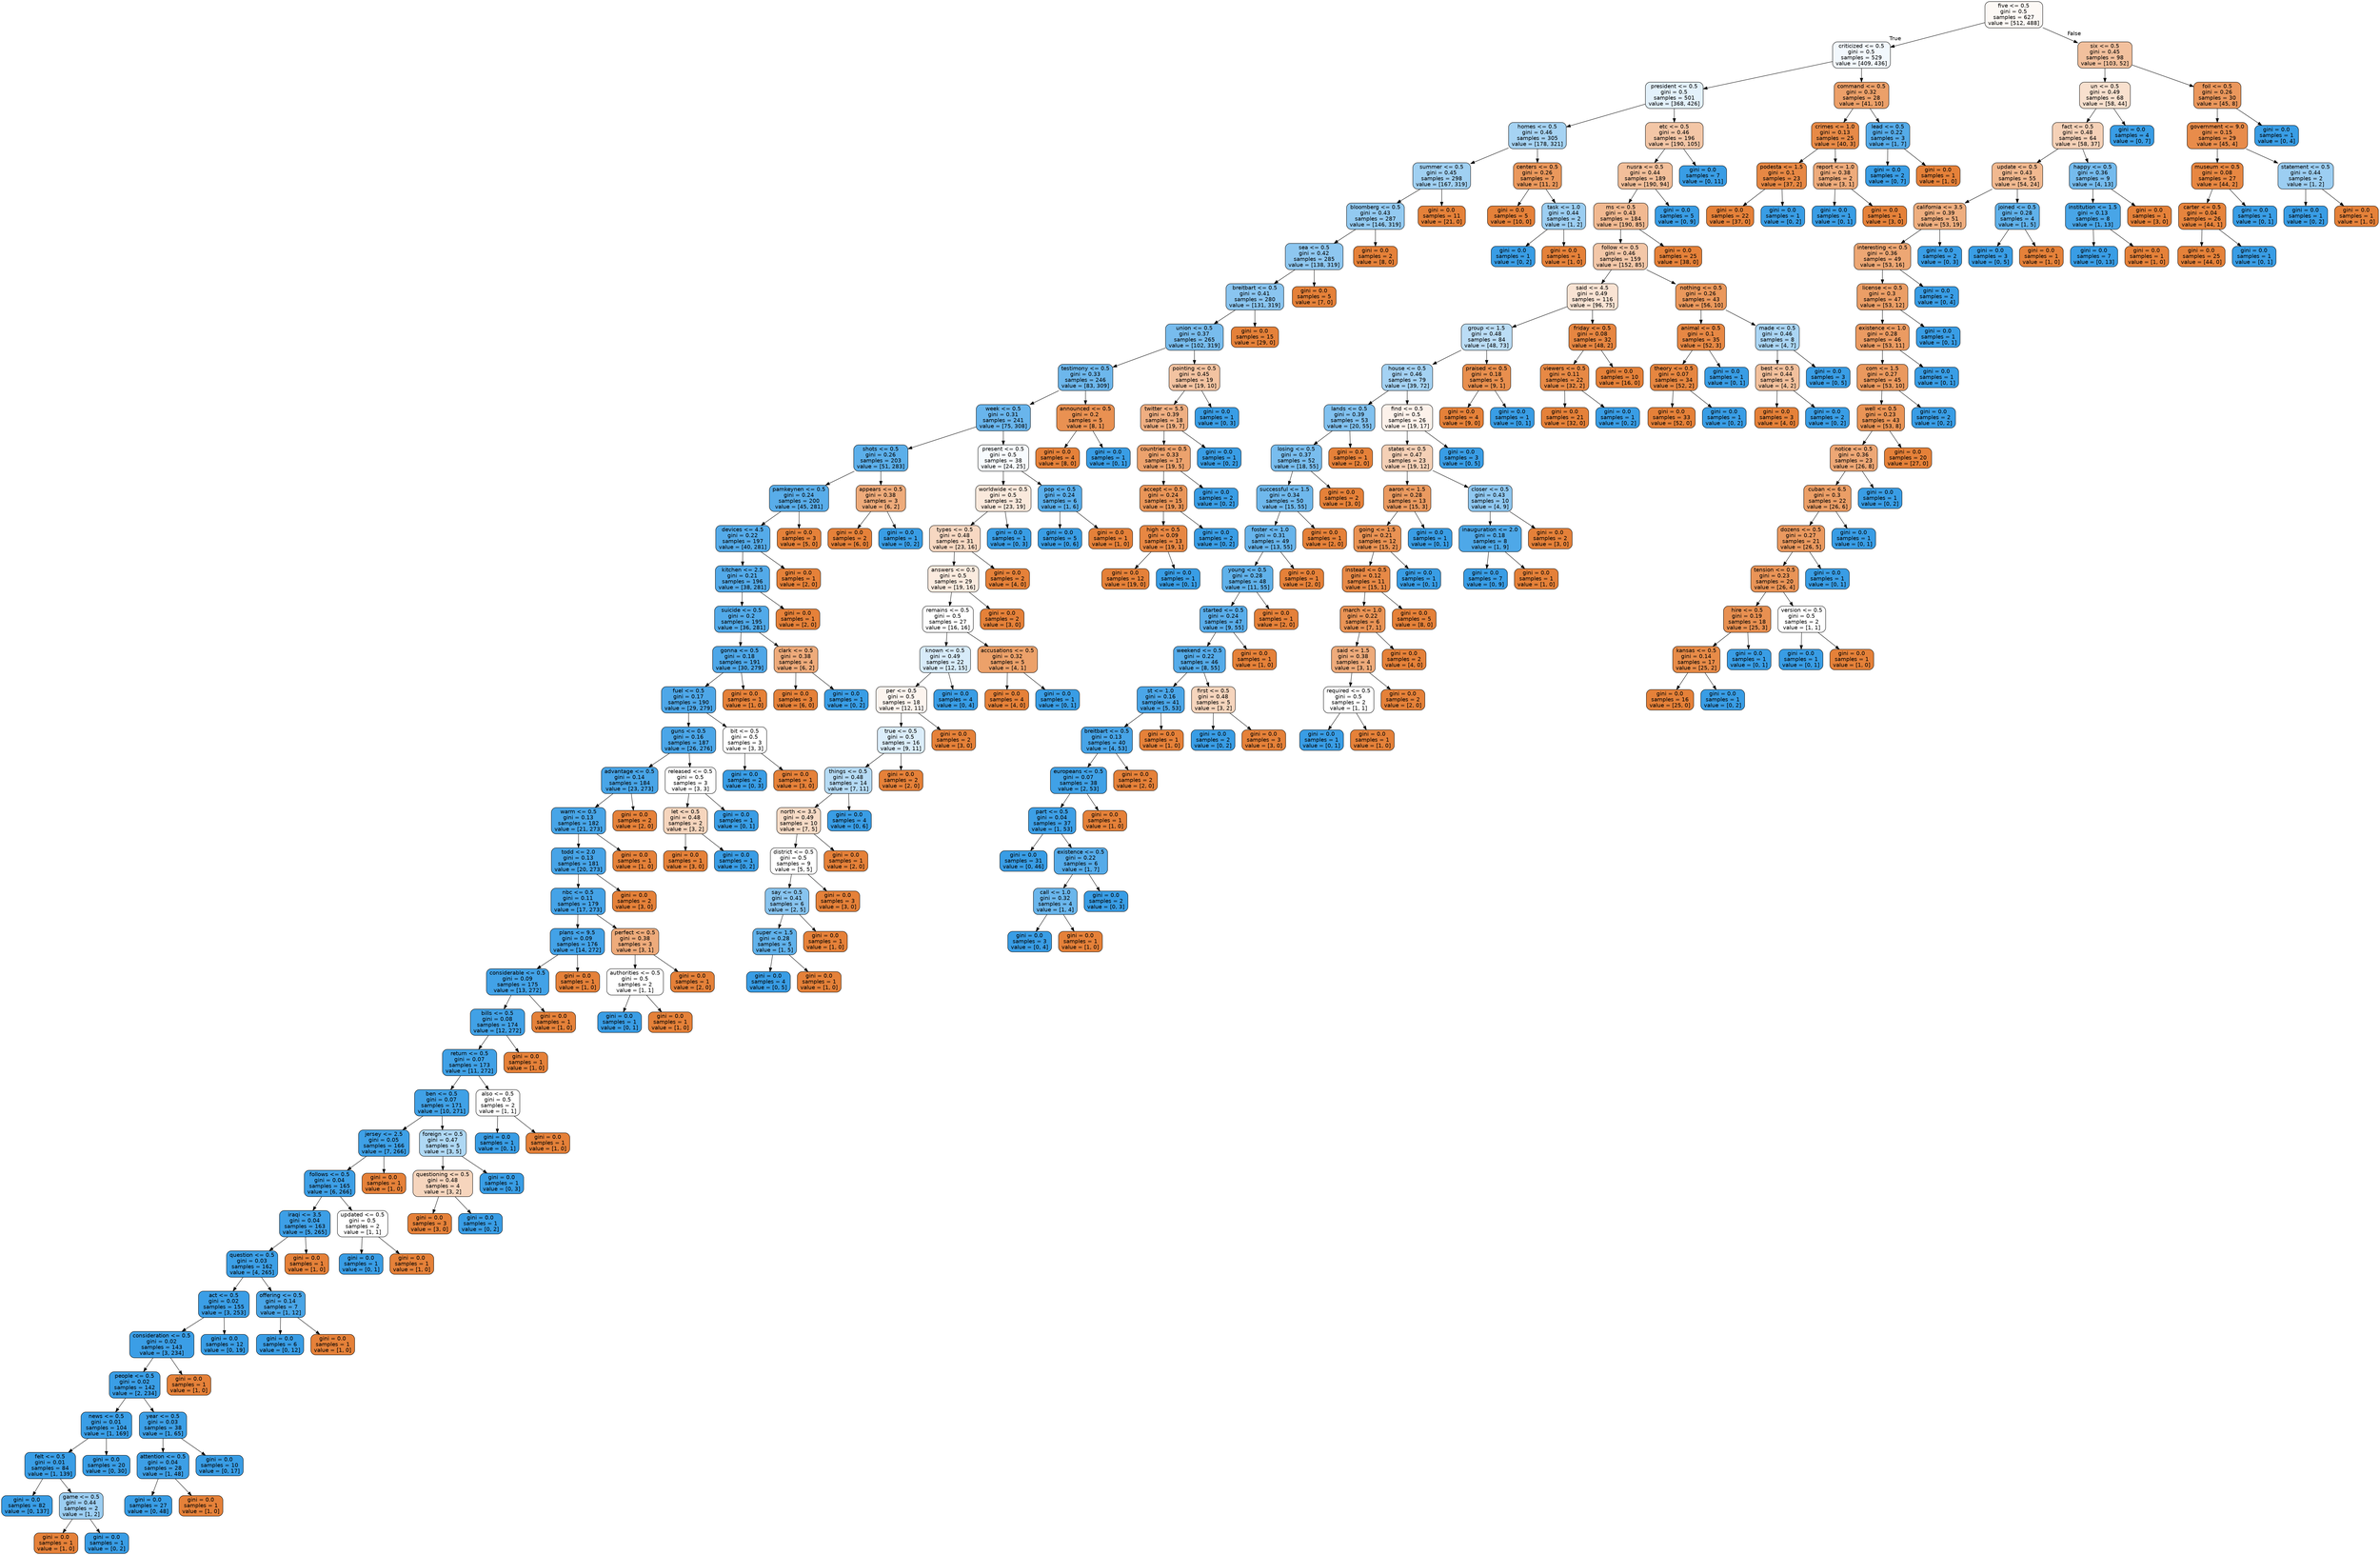 digraph Tree {
node [shape=box, style="filled, rounded", color="black", fontname=helvetica] ;
edge [fontname=helvetica] ;
0 [label="five <= 0.5\ngini = 0.5\nsamples = 627\nvalue = [512, 488]", fillcolor="#e581390c"] ;
1 [label="criticized <= 0.5\ngini = 0.5\nsamples = 529\nvalue = [409, 436]", fillcolor="#399de510"] ;
0 -> 1 [labeldistance=2.5, labelangle=45, headlabel="True"] ;
2 [label="president <= 0.5\ngini = 0.5\nsamples = 501\nvalue = [368, 426]", fillcolor="#399de523"] ;
1 -> 2 ;
3 [label="homes <= 0.5\ngini = 0.46\nsamples = 305\nvalue = [178, 321]", fillcolor="#399de572"] ;
2 -> 3 ;
4 [label="summer <= 0.5\ngini = 0.45\nsamples = 298\nvalue = [167, 319]", fillcolor="#399de57a"] ;
3 -> 4 ;
5 [label="bloomberg <= 0.5\ngini = 0.43\nsamples = 287\nvalue = [146, 319]", fillcolor="#399de58a"] ;
4 -> 5 ;
6 [label="sea <= 0.5\ngini = 0.42\nsamples = 285\nvalue = [138, 319]", fillcolor="#399de591"] ;
5 -> 6 ;
7 [label="breitbart <= 0.5\ngini = 0.41\nsamples = 280\nvalue = [131, 319]", fillcolor="#399de596"] ;
6 -> 7 ;
8 [label="union <= 0.5\ngini = 0.37\nsamples = 265\nvalue = [102, 319]", fillcolor="#399de5ad"] ;
7 -> 8 ;
9 [label="testimony <= 0.5\ngini = 0.33\nsamples = 246\nvalue = [83, 309]", fillcolor="#399de5bb"] ;
8 -> 9 ;
10 [label="week <= 0.5\ngini = 0.31\nsamples = 241\nvalue = [75, 308]", fillcolor="#399de5c1"] ;
9 -> 10 ;
11 [label="shots <= 0.5\ngini = 0.26\nsamples = 203\nvalue = [51, 283]", fillcolor="#399de5d1"] ;
10 -> 11 ;
12 [label="pamkeynen <= 0.5\ngini = 0.24\nsamples = 200\nvalue = [45, 281]", fillcolor="#399de5d6"] ;
11 -> 12 ;
13 [label="devices <= 4.5\ngini = 0.22\nsamples = 197\nvalue = [40, 281]", fillcolor="#399de5db"] ;
12 -> 13 ;
14 [label="kitchen <= 2.5\ngini = 0.21\nsamples = 196\nvalue = [38, 281]", fillcolor="#399de5dd"] ;
13 -> 14 ;
15 [label="suicide <= 0.5\ngini = 0.2\nsamples = 195\nvalue = [36, 281]", fillcolor="#399de5de"] ;
14 -> 15 ;
16 [label="gonna <= 0.5\ngini = 0.18\nsamples = 191\nvalue = [30, 279]", fillcolor="#399de5e4"] ;
15 -> 16 ;
17 [label="fuel <= 0.5\ngini = 0.17\nsamples = 190\nvalue = [29, 279]", fillcolor="#399de5e4"] ;
16 -> 17 ;
18 [label="guns <= 0.5\ngini = 0.16\nsamples = 187\nvalue = [26, 276]", fillcolor="#399de5e7"] ;
17 -> 18 ;
19 [label="advantage <= 0.5\ngini = 0.14\nsamples = 184\nvalue = [23, 273]", fillcolor="#399de5ea"] ;
18 -> 19 ;
20 [label="warm <= 0.5\ngini = 0.13\nsamples = 182\nvalue = [21, 273]", fillcolor="#399de5eb"] ;
19 -> 20 ;
21 [label="todd <= 2.0\ngini = 0.13\nsamples = 181\nvalue = [20, 273]", fillcolor="#399de5ec"] ;
20 -> 21 ;
22 [label="nbc <= 0.5\ngini = 0.11\nsamples = 179\nvalue = [17, 273]", fillcolor="#399de5ef"] ;
21 -> 22 ;
23 [label="plans <= 9.5\ngini = 0.09\nsamples = 176\nvalue = [14, 272]", fillcolor="#399de5f2"] ;
22 -> 23 ;
24 [label="considerable <= 0.5\ngini = 0.09\nsamples = 175\nvalue = [13, 272]", fillcolor="#399de5f3"] ;
23 -> 24 ;
25 [label="bills <= 0.5\ngini = 0.08\nsamples = 174\nvalue = [12, 272]", fillcolor="#399de5f4"] ;
24 -> 25 ;
26 [label="return <= 0.5\ngini = 0.07\nsamples = 173\nvalue = [11, 272]", fillcolor="#399de5f5"] ;
25 -> 26 ;
27 [label="ben <= 0.5\ngini = 0.07\nsamples = 171\nvalue = [10, 271]", fillcolor="#399de5f6"] ;
26 -> 27 ;
28 [label="jersey <= 2.5\ngini = 0.05\nsamples = 166\nvalue = [7, 266]", fillcolor="#399de5f8"] ;
27 -> 28 ;
29 [label="follows <= 0.5\ngini = 0.04\nsamples = 165\nvalue = [6, 266]", fillcolor="#399de5f9"] ;
28 -> 29 ;
30 [label="iraqi <= 3.5\ngini = 0.04\nsamples = 163\nvalue = [5, 265]", fillcolor="#399de5fa"] ;
29 -> 30 ;
31 [label="question <= 0.5\ngini = 0.03\nsamples = 162\nvalue = [4, 265]", fillcolor="#399de5fb"] ;
30 -> 31 ;
32 [label="act <= 0.5\ngini = 0.02\nsamples = 155\nvalue = [3, 253]", fillcolor="#399de5fc"] ;
31 -> 32 ;
33 [label="consideration <= 0.5\ngini = 0.02\nsamples = 143\nvalue = [3, 234]", fillcolor="#399de5fc"] ;
32 -> 33 ;
34 [label="people <= 0.5\ngini = 0.02\nsamples = 142\nvalue = [2, 234]", fillcolor="#399de5fd"] ;
33 -> 34 ;
35 [label="news <= 0.5\ngini = 0.01\nsamples = 104\nvalue = [1, 169]", fillcolor="#399de5fd"] ;
34 -> 35 ;
36 [label="felt <= 0.5\ngini = 0.01\nsamples = 84\nvalue = [1, 139]", fillcolor="#399de5fd"] ;
35 -> 36 ;
37 [label="gini = 0.0\nsamples = 82\nvalue = [0, 137]", fillcolor="#399de5ff"] ;
36 -> 37 ;
38 [label="game <= 0.5\ngini = 0.44\nsamples = 2\nvalue = [1, 2]", fillcolor="#399de57f"] ;
36 -> 38 ;
39 [label="gini = 0.0\nsamples = 1\nvalue = [1, 0]", fillcolor="#e58139ff"] ;
38 -> 39 ;
40 [label="gini = 0.0\nsamples = 1\nvalue = [0, 2]", fillcolor="#399de5ff"] ;
38 -> 40 ;
41 [label="gini = 0.0\nsamples = 20\nvalue = [0, 30]", fillcolor="#399de5ff"] ;
35 -> 41 ;
42 [label="year <= 0.5\ngini = 0.03\nsamples = 38\nvalue = [1, 65]", fillcolor="#399de5fb"] ;
34 -> 42 ;
43 [label="attention <= 0.5\ngini = 0.04\nsamples = 28\nvalue = [1, 48]", fillcolor="#399de5fa"] ;
42 -> 43 ;
44 [label="gini = 0.0\nsamples = 27\nvalue = [0, 48]", fillcolor="#399de5ff"] ;
43 -> 44 ;
45 [label="gini = 0.0\nsamples = 1\nvalue = [1, 0]", fillcolor="#e58139ff"] ;
43 -> 45 ;
46 [label="gini = 0.0\nsamples = 10\nvalue = [0, 17]", fillcolor="#399de5ff"] ;
42 -> 46 ;
47 [label="gini = 0.0\nsamples = 1\nvalue = [1, 0]", fillcolor="#e58139ff"] ;
33 -> 47 ;
48 [label="gini = 0.0\nsamples = 12\nvalue = [0, 19]", fillcolor="#399de5ff"] ;
32 -> 48 ;
49 [label="offering <= 0.5\ngini = 0.14\nsamples = 7\nvalue = [1, 12]", fillcolor="#399de5ea"] ;
31 -> 49 ;
50 [label="gini = 0.0\nsamples = 6\nvalue = [0, 12]", fillcolor="#399de5ff"] ;
49 -> 50 ;
51 [label="gini = 0.0\nsamples = 1\nvalue = [1, 0]", fillcolor="#e58139ff"] ;
49 -> 51 ;
52 [label="gini = 0.0\nsamples = 1\nvalue = [1, 0]", fillcolor="#e58139ff"] ;
30 -> 52 ;
53 [label="updated <= 0.5\ngini = 0.5\nsamples = 2\nvalue = [1, 1]", fillcolor="#e5813900"] ;
29 -> 53 ;
54 [label="gini = 0.0\nsamples = 1\nvalue = [0, 1]", fillcolor="#399de5ff"] ;
53 -> 54 ;
55 [label="gini = 0.0\nsamples = 1\nvalue = [1, 0]", fillcolor="#e58139ff"] ;
53 -> 55 ;
56 [label="gini = 0.0\nsamples = 1\nvalue = [1, 0]", fillcolor="#e58139ff"] ;
28 -> 56 ;
57 [label="foreign <= 0.5\ngini = 0.47\nsamples = 5\nvalue = [3, 5]", fillcolor="#399de566"] ;
27 -> 57 ;
58 [label="questioning <= 0.5\ngini = 0.48\nsamples = 4\nvalue = [3, 2]", fillcolor="#e5813955"] ;
57 -> 58 ;
59 [label="gini = 0.0\nsamples = 3\nvalue = [3, 0]", fillcolor="#e58139ff"] ;
58 -> 59 ;
60 [label="gini = 0.0\nsamples = 1\nvalue = [0, 2]", fillcolor="#399de5ff"] ;
58 -> 60 ;
61 [label="gini = 0.0\nsamples = 1\nvalue = [0, 3]", fillcolor="#399de5ff"] ;
57 -> 61 ;
62 [label="also <= 0.5\ngini = 0.5\nsamples = 2\nvalue = [1, 1]", fillcolor="#e5813900"] ;
26 -> 62 ;
63 [label="gini = 0.0\nsamples = 1\nvalue = [0, 1]", fillcolor="#399de5ff"] ;
62 -> 63 ;
64 [label="gini = 0.0\nsamples = 1\nvalue = [1, 0]", fillcolor="#e58139ff"] ;
62 -> 64 ;
65 [label="gini = 0.0\nsamples = 1\nvalue = [1, 0]", fillcolor="#e58139ff"] ;
25 -> 65 ;
66 [label="gini = 0.0\nsamples = 1\nvalue = [1, 0]", fillcolor="#e58139ff"] ;
24 -> 66 ;
67 [label="gini = 0.0\nsamples = 1\nvalue = [1, 0]", fillcolor="#e58139ff"] ;
23 -> 67 ;
68 [label="perfect <= 0.5\ngini = 0.38\nsamples = 3\nvalue = [3, 1]", fillcolor="#e58139aa"] ;
22 -> 68 ;
69 [label="authorities <= 0.5\ngini = 0.5\nsamples = 2\nvalue = [1, 1]", fillcolor="#e5813900"] ;
68 -> 69 ;
70 [label="gini = 0.0\nsamples = 1\nvalue = [0, 1]", fillcolor="#399de5ff"] ;
69 -> 70 ;
71 [label="gini = 0.0\nsamples = 1\nvalue = [1, 0]", fillcolor="#e58139ff"] ;
69 -> 71 ;
72 [label="gini = 0.0\nsamples = 1\nvalue = [2, 0]", fillcolor="#e58139ff"] ;
68 -> 72 ;
73 [label="gini = 0.0\nsamples = 2\nvalue = [3, 0]", fillcolor="#e58139ff"] ;
21 -> 73 ;
74 [label="gini = 0.0\nsamples = 1\nvalue = [1, 0]", fillcolor="#e58139ff"] ;
20 -> 74 ;
75 [label="gini = 0.0\nsamples = 2\nvalue = [2, 0]", fillcolor="#e58139ff"] ;
19 -> 75 ;
76 [label="released <= 0.5\ngini = 0.5\nsamples = 3\nvalue = [3, 3]", fillcolor="#e5813900"] ;
18 -> 76 ;
77 [label="let <= 0.5\ngini = 0.48\nsamples = 2\nvalue = [3, 2]", fillcolor="#e5813955"] ;
76 -> 77 ;
78 [label="gini = 0.0\nsamples = 1\nvalue = [3, 0]", fillcolor="#e58139ff"] ;
77 -> 78 ;
79 [label="gini = 0.0\nsamples = 1\nvalue = [0, 2]", fillcolor="#399de5ff"] ;
77 -> 79 ;
80 [label="gini = 0.0\nsamples = 1\nvalue = [0, 1]", fillcolor="#399de5ff"] ;
76 -> 80 ;
81 [label="bit <= 0.5\ngini = 0.5\nsamples = 3\nvalue = [3, 3]", fillcolor="#e5813900"] ;
17 -> 81 ;
82 [label="gini = 0.0\nsamples = 2\nvalue = [0, 3]", fillcolor="#399de5ff"] ;
81 -> 82 ;
83 [label="gini = 0.0\nsamples = 1\nvalue = [3, 0]", fillcolor="#e58139ff"] ;
81 -> 83 ;
84 [label="gini = 0.0\nsamples = 1\nvalue = [1, 0]", fillcolor="#e58139ff"] ;
16 -> 84 ;
85 [label="clark <= 0.5\ngini = 0.38\nsamples = 4\nvalue = [6, 2]", fillcolor="#e58139aa"] ;
15 -> 85 ;
86 [label="gini = 0.0\nsamples = 3\nvalue = [6, 0]", fillcolor="#e58139ff"] ;
85 -> 86 ;
87 [label="gini = 0.0\nsamples = 1\nvalue = [0, 2]", fillcolor="#399de5ff"] ;
85 -> 87 ;
88 [label="gini = 0.0\nsamples = 1\nvalue = [2, 0]", fillcolor="#e58139ff"] ;
14 -> 88 ;
89 [label="gini = 0.0\nsamples = 1\nvalue = [2, 0]", fillcolor="#e58139ff"] ;
13 -> 89 ;
90 [label="gini = 0.0\nsamples = 3\nvalue = [5, 0]", fillcolor="#e58139ff"] ;
12 -> 90 ;
91 [label="appears <= 0.5\ngini = 0.38\nsamples = 3\nvalue = [6, 2]", fillcolor="#e58139aa"] ;
11 -> 91 ;
92 [label="gini = 0.0\nsamples = 2\nvalue = [6, 0]", fillcolor="#e58139ff"] ;
91 -> 92 ;
93 [label="gini = 0.0\nsamples = 1\nvalue = [0, 2]", fillcolor="#399de5ff"] ;
91 -> 93 ;
94 [label="present <= 0.5\ngini = 0.5\nsamples = 38\nvalue = [24, 25]", fillcolor="#399de50a"] ;
10 -> 94 ;
95 [label="worldwide <= 0.5\ngini = 0.5\nsamples = 32\nvalue = [23, 19]", fillcolor="#e581392c"] ;
94 -> 95 ;
96 [label="types <= 0.5\ngini = 0.48\nsamples = 31\nvalue = [23, 16]", fillcolor="#e581394e"] ;
95 -> 96 ;
97 [label="answers <= 0.5\ngini = 0.5\nsamples = 29\nvalue = [19, 16]", fillcolor="#e5813928"] ;
96 -> 97 ;
98 [label="remains <= 0.5\ngini = 0.5\nsamples = 27\nvalue = [16, 16]", fillcolor="#e5813900"] ;
97 -> 98 ;
99 [label="known <= 0.5\ngini = 0.49\nsamples = 22\nvalue = [12, 15]", fillcolor="#399de533"] ;
98 -> 99 ;
100 [label="per <= 0.5\ngini = 0.5\nsamples = 18\nvalue = [12, 11]", fillcolor="#e5813915"] ;
99 -> 100 ;
101 [label="true <= 0.5\ngini = 0.5\nsamples = 16\nvalue = [9, 11]", fillcolor="#399de52e"] ;
100 -> 101 ;
102 [label="things <= 0.5\ngini = 0.48\nsamples = 14\nvalue = [7, 11]", fillcolor="#399de55d"] ;
101 -> 102 ;
103 [label="north <= 3.5\ngini = 0.49\nsamples = 10\nvalue = [7, 5]", fillcolor="#e5813949"] ;
102 -> 103 ;
104 [label="district <= 0.5\ngini = 0.5\nsamples = 9\nvalue = [5, 5]", fillcolor="#e5813900"] ;
103 -> 104 ;
105 [label="say <= 0.5\ngini = 0.41\nsamples = 6\nvalue = [2, 5]", fillcolor="#399de599"] ;
104 -> 105 ;
106 [label="super <= 1.5\ngini = 0.28\nsamples = 5\nvalue = [1, 5]", fillcolor="#399de5cc"] ;
105 -> 106 ;
107 [label="gini = 0.0\nsamples = 4\nvalue = [0, 5]", fillcolor="#399de5ff"] ;
106 -> 107 ;
108 [label="gini = 0.0\nsamples = 1\nvalue = [1, 0]", fillcolor="#e58139ff"] ;
106 -> 108 ;
109 [label="gini = 0.0\nsamples = 1\nvalue = [1, 0]", fillcolor="#e58139ff"] ;
105 -> 109 ;
110 [label="gini = 0.0\nsamples = 3\nvalue = [3, 0]", fillcolor="#e58139ff"] ;
104 -> 110 ;
111 [label="gini = 0.0\nsamples = 1\nvalue = [2, 0]", fillcolor="#e58139ff"] ;
103 -> 111 ;
112 [label="gini = 0.0\nsamples = 4\nvalue = [0, 6]", fillcolor="#399de5ff"] ;
102 -> 112 ;
113 [label="gini = 0.0\nsamples = 2\nvalue = [2, 0]", fillcolor="#e58139ff"] ;
101 -> 113 ;
114 [label="gini = 0.0\nsamples = 2\nvalue = [3, 0]", fillcolor="#e58139ff"] ;
100 -> 114 ;
115 [label="gini = 0.0\nsamples = 4\nvalue = [0, 4]", fillcolor="#399de5ff"] ;
99 -> 115 ;
116 [label="accusations <= 0.5\ngini = 0.32\nsamples = 5\nvalue = [4, 1]", fillcolor="#e58139bf"] ;
98 -> 116 ;
117 [label="gini = 0.0\nsamples = 4\nvalue = [4, 0]", fillcolor="#e58139ff"] ;
116 -> 117 ;
118 [label="gini = 0.0\nsamples = 1\nvalue = [0, 1]", fillcolor="#399de5ff"] ;
116 -> 118 ;
119 [label="gini = 0.0\nsamples = 2\nvalue = [3, 0]", fillcolor="#e58139ff"] ;
97 -> 119 ;
120 [label="gini = 0.0\nsamples = 2\nvalue = [4, 0]", fillcolor="#e58139ff"] ;
96 -> 120 ;
121 [label="gini = 0.0\nsamples = 1\nvalue = [0, 3]", fillcolor="#399de5ff"] ;
95 -> 121 ;
122 [label="pop <= 0.5\ngini = 0.24\nsamples = 6\nvalue = [1, 6]", fillcolor="#399de5d4"] ;
94 -> 122 ;
123 [label="gini = 0.0\nsamples = 5\nvalue = [0, 6]", fillcolor="#399de5ff"] ;
122 -> 123 ;
124 [label="gini = 0.0\nsamples = 1\nvalue = [1, 0]", fillcolor="#e58139ff"] ;
122 -> 124 ;
125 [label="announced <= 0.5\ngini = 0.2\nsamples = 5\nvalue = [8, 1]", fillcolor="#e58139df"] ;
9 -> 125 ;
126 [label="gini = 0.0\nsamples = 4\nvalue = [8, 0]", fillcolor="#e58139ff"] ;
125 -> 126 ;
127 [label="gini = 0.0\nsamples = 1\nvalue = [0, 1]", fillcolor="#399de5ff"] ;
125 -> 127 ;
128 [label="pointing <= 0.5\ngini = 0.45\nsamples = 19\nvalue = [19, 10]", fillcolor="#e5813979"] ;
8 -> 128 ;
129 [label="twitter <= 5.5\ngini = 0.39\nsamples = 18\nvalue = [19, 7]", fillcolor="#e58139a1"] ;
128 -> 129 ;
130 [label="countries <= 0.5\ngini = 0.33\nsamples = 17\nvalue = [19, 5]", fillcolor="#e58139bc"] ;
129 -> 130 ;
131 [label="accept <= 0.5\ngini = 0.24\nsamples = 15\nvalue = [19, 3]", fillcolor="#e58139d7"] ;
130 -> 131 ;
132 [label="high <= 0.5\ngini = 0.09\nsamples = 13\nvalue = [19, 1]", fillcolor="#e58139f2"] ;
131 -> 132 ;
133 [label="gini = 0.0\nsamples = 12\nvalue = [19, 0]", fillcolor="#e58139ff"] ;
132 -> 133 ;
134 [label="gini = 0.0\nsamples = 1\nvalue = [0, 1]", fillcolor="#399de5ff"] ;
132 -> 134 ;
135 [label="gini = 0.0\nsamples = 2\nvalue = [0, 2]", fillcolor="#399de5ff"] ;
131 -> 135 ;
136 [label="gini = 0.0\nsamples = 2\nvalue = [0, 2]", fillcolor="#399de5ff"] ;
130 -> 136 ;
137 [label="gini = 0.0\nsamples = 1\nvalue = [0, 2]", fillcolor="#399de5ff"] ;
129 -> 137 ;
138 [label="gini = 0.0\nsamples = 1\nvalue = [0, 3]", fillcolor="#399de5ff"] ;
128 -> 138 ;
139 [label="gini = 0.0\nsamples = 15\nvalue = [29, 0]", fillcolor="#e58139ff"] ;
7 -> 139 ;
140 [label="gini = 0.0\nsamples = 5\nvalue = [7, 0]", fillcolor="#e58139ff"] ;
6 -> 140 ;
141 [label="gini = 0.0\nsamples = 2\nvalue = [8, 0]", fillcolor="#e58139ff"] ;
5 -> 141 ;
142 [label="gini = 0.0\nsamples = 11\nvalue = [21, 0]", fillcolor="#e58139ff"] ;
4 -> 142 ;
143 [label="centers <= 0.5\ngini = 0.26\nsamples = 7\nvalue = [11, 2]", fillcolor="#e58139d1"] ;
3 -> 143 ;
144 [label="gini = 0.0\nsamples = 5\nvalue = [10, 0]", fillcolor="#e58139ff"] ;
143 -> 144 ;
145 [label="task <= 1.0\ngini = 0.44\nsamples = 2\nvalue = [1, 2]", fillcolor="#399de57f"] ;
143 -> 145 ;
146 [label="gini = 0.0\nsamples = 1\nvalue = [0, 2]", fillcolor="#399de5ff"] ;
145 -> 146 ;
147 [label="gini = 0.0\nsamples = 1\nvalue = [1, 0]", fillcolor="#e58139ff"] ;
145 -> 147 ;
148 [label="etc <= 0.5\ngini = 0.46\nsamples = 196\nvalue = [190, 105]", fillcolor="#e5813972"] ;
2 -> 148 ;
149 [label="nusra <= 0.5\ngini = 0.44\nsamples = 189\nvalue = [190, 94]", fillcolor="#e5813981"] ;
148 -> 149 ;
150 [label="ms <= 0.5\ngini = 0.43\nsamples = 184\nvalue = [190, 85]", fillcolor="#e581398d"] ;
149 -> 150 ;
151 [label="follow <= 0.5\ngini = 0.46\nsamples = 159\nvalue = [152, 85]", fillcolor="#e5813970"] ;
150 -> 151 ;
152 [label="said <= 4.5\ngini = 0.49\nsamples = 116\nvalue = [96, 75]", fillcolor="#e5813938"] ;
151 -> 152 ;
153 [label="group <= 1.5\ngini = 0.48\nsamples = 84\nvalue = [48, 73]", fillcolor="#399de557"] ;
152 -> 153 ;
154 [label="house <= 0.5\ngini = 0.46\nsamples = 79\nvalue = [39, 72]", fillcolor="#399de575"] ;
153 -> 154 ;
155 [label="lands <= 0.5\ngini = 0.39\nsamples = 53\nvalue = [20, 55]", fillcolor="#399de5a2"] ;
154 -> 155 ;
156 [label="losing <= 0.5\ngini = 0.37\nsamples = 52\nvalue = [18, 55]", fillcolor="#399de5ac"] ;
155 -> 156 ;
157 [label="successful <= 1.5\ngini = 0.34\nsamples = 50\nvalue = [15, 55]", fillcolor="#399de5b9"] ;
156 -> 157 ;
158 [label="foster <= 1.0\ngini = 0.31\nsamples = 49\nvalue = [13, 55]", fillcolor="#399de5c3"] ;
157 -> 158 ;
159 [label="young <= 0.5\ngini = 0.28\nsamples = 48\nvalue = [11, 55]", fillcolor="#399de5cc"] ;
158 -> 159 ;
160 [label="started <= 0.5\ngini = 0.24\nsamples = 47\nvalue = [9, 55]", fillcolor="#399de5d5"] ;
159 -> 160 ;
161 [label="weekend <= 0.5\ngini = 0.22\nsamples = 46\nvalue = [8, 55]", fillcolor="#399de5da"] ;
160 -> 161 ;
162 [label="st <= 1.0\ngini = 0.16\nsamples = 41\nvalue = [5, 53]", fillcolor="#399de5e7"] ;
161 -> 162 ;
163 [label="breitbart <= 0.5\ngini = 0.13\nsamples = 40\nvalue = [4, 53]", fillcolor="#399de5ec"] ;
162 -> 163 ;
164 [label="europeans <= 0.5\ngini = 0.07\nsamples = 38\nvalue = [2, 53]", fillcolor="#399de5f5"] ;
163 -> 164 ;
165 [label="part <= 0.5\ngini = 0.04\nsamples = 37\nvalue = [1, 53]", fillcolor="#399de5fa"] ;
164 -> 165 ;
166 [label="gini = 0.0\nsamples = 31\nvalue = [0, 46]", fillcolor="#399de5ff"] ;
165 -> 166 ;
167 [label="existence <= 0.5\ngini = 0.22\nsamples = 6\nvalue = [1, 7]", fillcolor="#399de5db"] ;
165 -> 167 ;
168 [label="call <= 1.0\ngini = 0.32\nsamples = 4\nvalue = [1, 4]", fillcolor="#399de5bf"] ;
167 -> 168 ;
169 [label="gini = 0.0\nsamples = 3\nvalue = [0, 4]", fillcolor="#399de5ff"] ;
168 -> 169 ;
170 [label="gini = 0.0\nsamples = 1\nvalue = [1, 0]", fillcolor="#e58139ff"] ;
168 -> 170 ;
171 [label="gini = 0.0\nsamples = 2\nvalue = [0, 3]", fillcolor="#399de5ff"] ;
167 -> 171 ;
172 [label="gini = 0.0\nsamples = 1\nvalue = [1, 0]", fillcolor="#e58139ff"] ;
164 -> 172 ;
173 [label="gini = 0.0\nsamples = 2\nvalue = [2, 0]", fillcolor="#e58139ff"] ;
163 -> 173 ;
174 [label="gini = 0.0\nsamples = 1\nvalue = [1, 0]", fillcolor="#e58139ff"] ;
162 -> 174 ;
175 [label="first <= 0.5\ngini = 0.48\nsamples = 5\nvalue = [3, 2]", fillcolor="#e5813955"] ;
161 -> 175 ;
176 [label="gini = 0.0\nsamples = 2\nvalue = [0, 2]", fillcolor="#399de5ff"] ;
175 -> 176 ;
177 [label="gini = 0.0\nsamples = 3\nvalue = [3, 0]", fillcolor="#e58139ff"] ;
175 -> 177 ;
178 [label="gini = 0.0\nsamples = 1\nvalue = [1, 0]", fillcolor="#e58139ff"] ;
160 -> 178 ;
179 [label="gini = 0.0\nsamples = 1\nvalue = [2, 0]", fillcolor="#e58139ff"] ;
159 -> 179 ;
180 [label="gini = 0.0\nsamples = 1\nvalue = [2, 0]", fillcolor="#e58139ff"] ;
158 -> 180 ;
181 [label="gini = 0.0\nsamples = 1\nvalue = [2, 0]", fillcolor="#e58139ff"] ;
157 -> 181 ;
182 [label="gini = 0.0\nsamples = 2\nvalue = [3, 0]", fillcolor="#e58139ff"] ;
156 -> 182 ;
183 [label="gini = 0.0\nsamples = 1\nvalue = [2, 0]", fillcolor="#e58139ff"] ;
155 -> 183 ;
184 [label="find <= 0.5\ngini = 0.5\nsamples = 26\nvalue = [19, 17]", fillcolor="#e581391b"] ;
154 -> 184 ;
185 [label="states <= 0.5\ngini = 0.47\nsamples = 23\nvalue = [19, 12]", fillcolor="#e581395e"] ;
184 -> 185 ;
186 [label="aaron <= 1.5\ngini = 0.28\nsamples = 13\nvalue = [15, 3]", fillcolor="#e58139cc"] ;
185 -> 186 ;
187 [label="going <= 1.5\ngini = 0.21\nsamples = 12\nvalue = [15, 2]", fillcolor="#e58139dd"] ;
186 -> 187 ;
188 [label="instead <= 0.5\ngini = 0.12\nsamples = 11\nvalue = [15, 1]", fillcolor="#e58139ee"] ;
187 -> 188 ;
189 [label="march <= 1.0\ngini = 0.22\nsamples = 6\nvalue = [7, 1]", fillcolor="#e58139db"] ;
188 -> 189 ;
190 [label="said <= 1.5\ngini = 0.38\nsamples = 4\nvalue = [3, 1]", fillcolor="#e58139aa"] ;
189 -> 190 ;
191 [label="required <= 0.5\ngini = 0.5\nsamples = 2\nvalue = [1, 1]", fillcolor="#e5813900"] ;
190 -> 191 ;
192 [label="gini = 0.0\nsamples = 1\nvalue = [0, 1]", fillcolor="#399de5ff"] ;
191 -> 192 ;
193 [label="gini = 0.0\nsamples = 1\nvalue = [1, 0]", fillcolor="#e58139ff"] ;
191 -> 193 ;
194 [label="gini = 0.0\nsamples = 2\nvalue = [2, 0]", fillcolor="#e58139ff"] ;
190 -> 194 ;
195 [label="gini = 0.0\nsamples = 2\nvalue = [4, 0]", fillcolor="#e58139ff"] ;
189 -> 195 ;
196 [label="gini = 0.0\nsamples = 5\nvalue = [8, 0]", fillcolor="#e58139ff"] ;
188 -> 196 ;
197 [label="gini = 0.0\nsamples = 1\nvalue = [0, 1]", fillcolor="#399de5ff"] ;
187 -> 197 ;
198 [label="gini = 0.0\nsamples = 1\nvalue = [0, 1]", fillcolor="#399de5ff"] ;
186 -> 198 ;
199 [label="closer <= 0.5\ngini = 0.43\nsamples = 10\nvalue = [4, 9]", fillcolor="#399de58e"] ;
185 -> 199 ;
200 [label="inauguration <= 2.0\ngini = 0.18\nsamples = 8\nvalue = [1, 9]", fillcolor="#399de5e3"] ;
199 -> 200 ;
201 [label="gini = 0.0\nsamples = 7\nvalue = [0, 9]", fillcolor="#399de5ff"] ;
200 -> 201 ;
202 [label="gini = 0.0\nsamples = 1\nvalue = [1, 0]", fillcolor="#e58139ff"] ;
200 -> 202 ;
203 [label="gini = 0.0\nsamples = 2\nvalue = [3, 0]", fillcolor="#e58139ff"] ;
199 -> 203 ;
204 [label="gini = 0.0\nsamples = 3\nvalue = [0, 5]", fillcolor="#399de5ff"] ;
184 -> 204 ;
205 [label="praised <= 0.5\ngini = 0.18\nsamples = 5\nvalue = [9, 1]", fillcolor="#e58139e3"] ;
153 -> 205 ;
206 [label="gini = 0.0\nsamples = 4\nvalue = [9, 0]", fillcolor="#e58139ff"] ;
205 -> 206 ;
207 [label="gini = 0.0\nsamples = 1\nvalue = [0, 1]", fillcolor="#399de5ff"] ;
205 -> 207 ;
208 [label="friday <= 0.5\ngini = 0.08\nsamples = 32\nvalue = [48, 2]", fillcolor="#e58139f4"] ;
152 -> 208 ;
209 [label="viewers <= 0.5\ngini = 0.11\nsamples = 22\nvalue = [32, 2]", fillcolor="#e58139ef"] ;
208 -> 209 ;
210 [label="gini = 0.0\nsamples = 21\nvalue = [32, 0]", fillcolor="#e58139ff"] ;
209 -> 210 ;
211 [label="gini = 0.0\nsamples = 1\nvalue = [0, 2]", fillcolor="#399de5ff"] ;
209 -> 211 ;
212 [label="gini = 0.0\nsamples = 10\nvalue = [16, 0]", fillcolor="#e58139ff"] ;
208 -> 212 ;
213 [label="nothing <= 0.5\ngini = 0.26\nsamples = 43\nvalue = [56, 10]", fillcolor="#e58139d1"] ;
151 -> 213 ;
214 [label="animal <= 0.5\ngini = 0.1\nsamples = 35\nvalue = [52, 3]", fillcolor="#e58139f0"] ;
213 -> 214 ;
215 [label="theory <= 0.5\ngini = 0.07\nsamples = 34\nvalue = [52, 2]", fillcolor="#e58139f5"] ;
214 -> 215 ;
216 [label="gini = 0.0\nsamples = 33\nvalue = [52, 0]", fillcolor="#e58139ff"] ;
215 -> 216 ;
217 [label="gini = 0.0\nsamples = 1\nvalue = [0, 2]", fillcolor="#399de5ff"] ;
215 -> 217 ;
218 [label="gini = 0.0\nsamples = 1\nvalue = [0, 1]", fillcolor="#399de5ff"] ;
214 -> 218 ;
219 [label="made <= 0.5\ngini = 0.46\nsamples = 8\nvalue = [4, 7]", fillcolor="#399de56d"] ;
213 -> 219 ;
220 [label="best <= 0.5\ngini = 0.44\nsamples = 5\nvalue = [4, 2]", fillcolor="#e581397f"] ;
219 -> 220 ;
221 [label="gini = 0.0\nsamples = 3\nvalue = [4, 0]", fillcolor="#e58139ff"] ;
220 -> 221 ;
222 [label="gini = 0.0\nsamples = 2\nvalue = [0, 2]", fillcolor="#399de5ff"] ;
220 -> 222 ;
223 [label="gini = 0.0\nsamples = 3\nvalue = [0, 5]", fillcolor="#399de5ff"] ;
219 -> 223 ;
224 [label="gini = 0.0\nsamples = 25\nvalue = [38, 0]", fillcolor="#e58139ff"] ;
150 -> 224 ;
225 [label="gini = 0.0\nsamples = 5\nvalue = [0, 9]", fillcolor="#399de5ff"] ;
149 -> 225 ;
226 [label="gini = 0.0\nsamples = 7\nvalue = [0, 11]", fillcolor="#399de5ff"] ;
148 -> 226 ;
227 [label="command <= 0.5\ngini = 0.32\nsamples = 28\nvalue = [41, 10]", fillcolor="#e58139c1"] ;
1 -> 227 ;
228 [label="crimes <= 1.0\ngini = 0.13\nsamples = 25\nvalue = [40, 3]", fillcolor="#e58139ec"] ;
227 -> 228 ;
229 [label="podesta <= 1.5\ngini = 0.1\nsamples = 23\nvalue = [37, 2]", fillcolor="#e58139f1"] ;
228 -> 229 ;
230 [label="gini = 0.0\nsamples = 22\nvalue = [37, 0]", fillcolor="#e58139ff"] ;
229 -> 230 ;
231 [label="gini = 0.0\nsamples = 1\nvalue = [0, 2]", fillcolor="#399de5ff"] ;
229 -> 231 ;
232 [label="report <= 1.0\ngini = 0.38\nsamples = 2\nvalue = [3, 1]", fillcolor="#e58139aa"] ;
228 -> 232 ;
233 [label="gini = 0.0\nsamples = 1\nvalue = [0, 1]", fillcolor="#399de5ff"] ;
232 -> 233 ;
234 [label="gini = 0.0\nsamples = 1\nvalue = [3, 0]", fillcolor="#e58139ff"] ;
232 -> 234 ;
235 [label="lead <= 0.5\ngini = 0.22\nsamples = 3\nvalue = [1, 7]", fillcolor="#399de5db"] ;
227 -> 235 ;
236 [label="gini = 0.0\nsamples = 2\nvalue = [0, 7]", fillcolor="#399de5ff"] ;
235 -> 236 ;
237 [label="gini = 0.0\nsamples = 1\nvalue = [1, 0]", fillcolor="#e58139ff"] ;
235 -> 237 ;
238 [label="six <= 0.5\ngini = 0.45\nsamples = 98\nvalue = [103, 52]", fillcolor="#e581397e"] ;
0 -> 238 [labeldistance=2.5, labelangle=-45, headlabel="False"] ;
239 [label="un <= 0.5\ngini = 0.49\nsamples = 68\nvalue = [58, 44]", fillcolor="#e581393e"] ;
238 -> 239 ;
240 [label="fact <= 0.5\ngini = 0.48\nsamples = 64\nvalue = [58, 37]", fillcolor="#e581395c"] ;
239 -> 240 ;
241 [label="update <= 0.5\ngini = 0.43\nsamples = 55\nvalue = [54, 24]", fillcolor="#e581398e"] ;
240 -> 241 ;
242 [label="california <= 3.5\ngini = 0.39\nsamples = 51\nvalue = [53, 19]", fillcolor="#e58139a4"] ;
241 -> 242 ;
243 [label="interesting <= 0.5\ngini = 0.36\nsamples = 49\nvalue = [53, 16]", fillcolor="#e58139b2"] ;
242 -> 243 ;
244 [label="license <= 0.5\ngini = 0.3\nsamples = 47\nvalue = [53, 12]", fillcolor="#e58139c5"] ;
243 -> 244 ;
245 [label="existence <= 1.0\ngini = 0.28\nsamples = 46\nvalue = [53, 11]", fillcolor="#e58139ca"] ;
244 -> 245 ;
246 [label="com <= 1.5\ngini = 0.27\nsamples = 45\nvalue = [53, 10]", fillcolor="#e58139cf"] ;
245 -> 246 ;
247 [label="well <= 0.5\ngini = 0.23\nsamples = 43\nvalue = [53, 8]", fillcolor="#e58139d9"] ;
246 -> 247 ;
248 [label="notice <= 0.5\ngini = 0.36\nsamples = 23\nvalue = [26, 8]", fillcolor="#e58139b1"] ;
247 -> 248 ;
249 [label="cuban <= 6.5\ngini = 0.3\nsamples = 22\nvalue = [26, 6]", fillcolor="#e58139c4"] ;
248 -> 249 ;
250 [label="dozens <= 0.5\ngini = 0.27\nsamples = 21\nvalue = [26, 5]", fillcolor="#e58139ce"] ;
249 -> 250 ;
251 [label="tension <= 0.5\ngini = 0.23\nsamples = 20\nvalue = [26, 4]", fillcolor="#e58139d8"] ;
250 -> 251 ;
252 [label="hire <= 0.5\ngini = 0.19\nsamples = 18\nvalue = [25, 3]", fillcolor="#e58139e0"] ;
251 -> 252 ;
253 [label="kansas <= 0.5\ngini = 0.14\nsamples = 17\nvalue = [25, 2]", fillcolor="#e58139eb"] ;
252 -> 253 ;
254 [label="gini = 0.0\nsamples = 16\nvalue = [25, 0]", fillcolor="#e58139ff"] ;
253 -> 254 ;
255 [label="gini = 0.0\nsamples = 1\nvalue = [0, 2]", fillcolor="#399de5ff"] ;
253 -> 255 ;
256 [label="gini = 0.0\nsamples = 1\nvalue = [0, 1]", fillcolor="#399de5ff"] ;
252 -> 256 ;
257 [label="version <= 0.5\ngini = 0.5\nsamples = 2\nvalue = [1, 1]", fillcolor="#e5813900"] ;
251 -> 257 ;
258 [label="gini = 0.0\nsamples = 1\nvalue = [0, 1]", fillcolor="#399de5ff"] ;
257 -> 258 ;
259 [label="gini = 0.0\nsamples = 1\nvalue = [1, 0]", fillcolor="#e58139ff"] ;
257 -> 259 ;
260 [label="gini = 0.0\nsamples = 1\nvalue = [0, 1]", fillcolor="#399de5ff"] ;
250 -> 260 ;
261 [label="gini = 0.0\nsamples = 1\nvalue = [0, 1]", fillcolor="#399de5ff"] ;
249 -> 261 ;
262 [label="gini = 0.0\nsamples = 1\nvalue = [0, 2]", fillcolor="#399de5ff"] ;
248 -> 262 ;
263 [label="gini = 0.0\nsamples = 20\nvalue = [27, 0]", fillcolor="#e58139ff"] ;
247 -> 263 ;
264 [label="gini = 0.0\nsamples = 2\nvalue = [0, 2]", fillcolor="#399de5ff"] ;
246 -> 264 ;
265 [label="gini = 0.0\nsamples = 1\nvalue = [0, 1]", fillcolor="#399de5ff"] ;
245 -> 265 ;
266 [label="gini = 0.0\nsamples = 1\nvalue = [0, 1]", fillcolor="#399de5ff"] ;
244 -> 266 ;
267 [label="gini = 0.0\nsamples = 2\nvalue = [0, 4]", fillcolor="#399de5ff"] ;
243 -> 267 ;
268 [label="gini = 0.0\nsamples = 2\nvalue = [0, 3]", fillcolor="#399de5ff"] ;
242 -> 268 ;
269 [label="joined <= 0.5\ngini = 0.28\nsamples = 4\nvalue = [1, 5]", fillcolor="#399de5cc"] ;
241 -> 269 ;
270 [label="gini = 0.0\nsamples = 3\nvalue = [0, 5]", fillcolor="#399de5ff"] ;
269 -> 270 ;
271 [label="gini = 0.0\nsamples = 1\nvalue = [1, 0]", fillcolor="#e58139ff"] ;
269 -> 271 ;
272 [label="happy <= 0.5\ngini = 0.36\nsamples = 9\nvalue = [4, 13]", fillcolor="#399de5b1"] ;
240 -> 272 ;
273 [label="institution <= 1.5\ngini = 0.13\nsamples = 8\nvalue = [1, 13]", fillcolor="#399de5eb"] ;
272 -> 273 ;
274 [label="gini = 0.0\nsamples = 7\nvalue = [0, 13]", fillcolor="#399de5ff"] ;
273 -> 274 ;
275 [label="gini = 0.0\nsamples = 1\nvalue = [1, 0]", fillcolor="#e58139ff"] ;
273 -> 275 ;
276 [label="gini = 0.0\nsamples = 1\nvalue = [3, 0]", fillcolor="#e58139ff"] ;
272 -> 276 ;
277 [label="gini = 0.0\nsamples = 4\nvalue = [0, 7]", fillcolor="#399de5ff"] ;
239 -> 277 ;
278 [label="foil <= 0.5\ngini = 0.26\nsamples = 30\nvalue = [45, 8]", fillcolor="#e58139d2"] ;
238 -> 278 ;
279 [label="government <= 9.0\ngini = 0.15\nsamples = 29\nvalue = [45, 4]", fillcolor="#e58139e8"] ;
278 -> 279 ;
280 [label="museum <= 0.5\ngini = 0.08\nsamples = 27\nvalue = [44, 2]", fillcolor="#e58139f3"] ;
279 -> 280 ;
281 [label="carter <= 0.5\ngini = 0.04\nsamples = 26\nvalue = [44, 1]", fillcolor="#e58139f9"] ;
280 -> 281 ;
282 [label="gini = 0.0\nsamples = 25\nvalue = [44, 0]", fillcolor="#e58139ff"] ;
281 -> 282 ;
283 [label="gini = 0.0\nsamples = 1\nvalue = [0, 1]", fillcolor="#399de5ff"] ;
281 -> 283 ;
284 [label="gini = 0.0\nsamples = 1\nvalue = [0, 1]", fillcolor="#399de5ff"] ;
280 -> 284 ;
285 [label="statement <= 0.5\ngini = 0.44\nsamples = 2\nvalue = [1, 2]", fillcolor="#399de57f"] ;
279 -> 285 ;
286 [label="gini = 0.0\nsamples = 1\nvalue = [0, 2]", fillcolor="#399de5ff"] ;
285 -> 286 ;
287 [label="gini = 0.0\nsamples = 1\nvalue = [1, 0]", fillcolor="#e58139ff"] ;
285 -> 287 ;
288 [label="gini = 0.0\nsamples = 1\nvalue = [0, 4]", fillcolor="#399de5ff"] ;
278 -> 288 ;
}